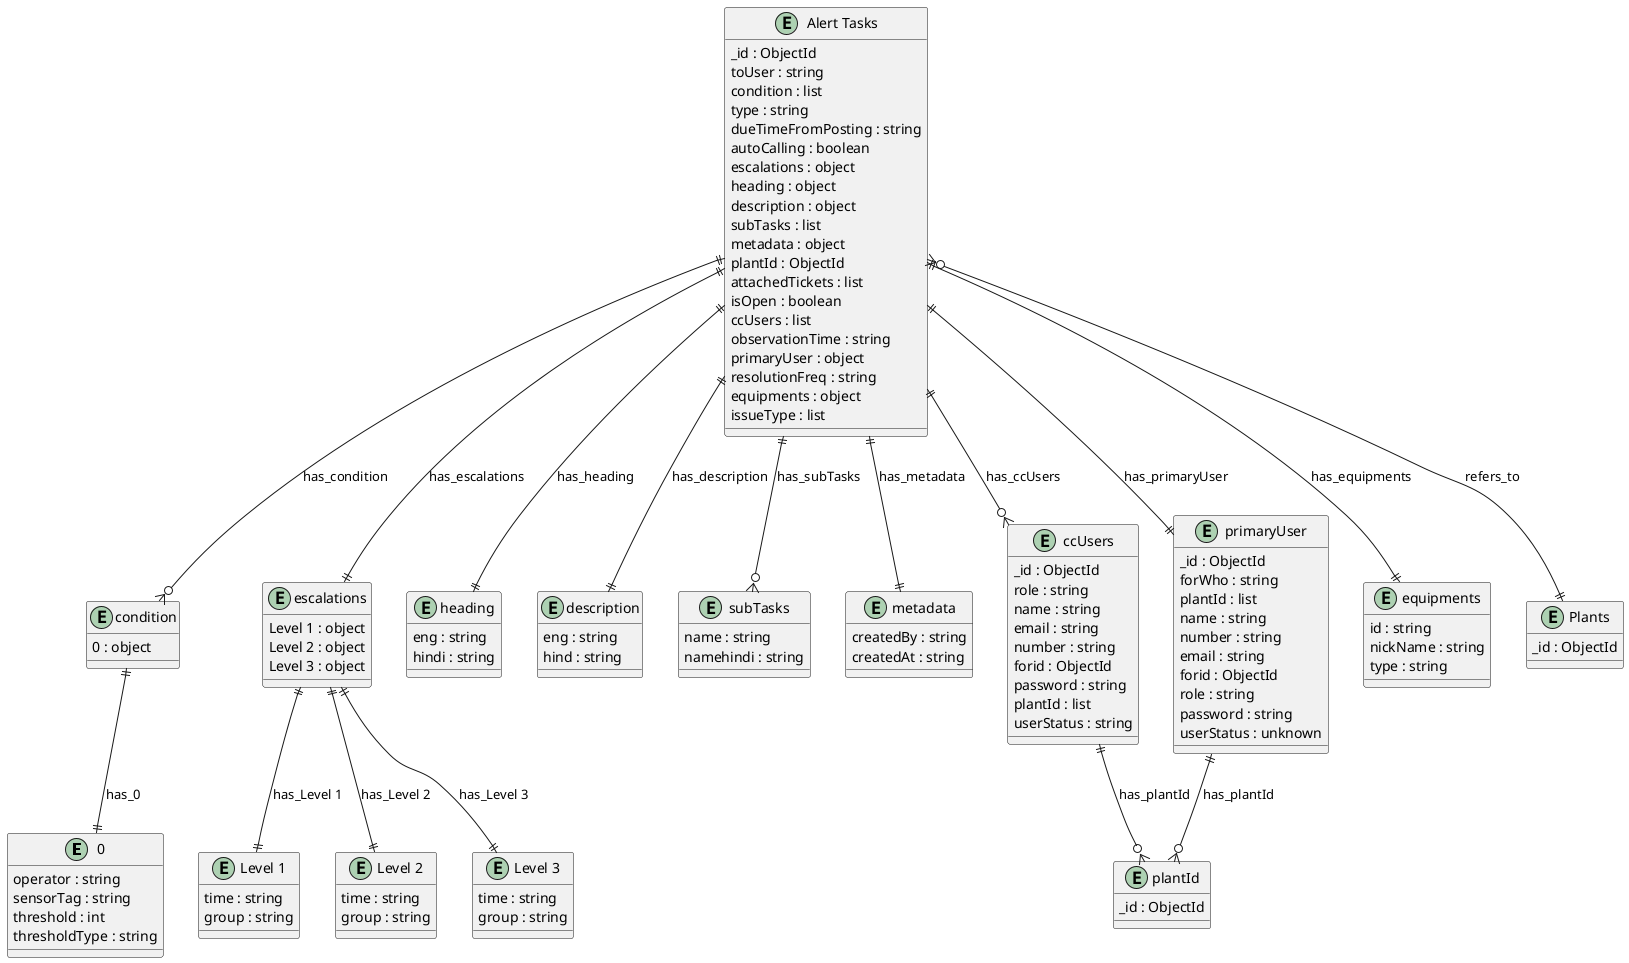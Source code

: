 @startuml Alert_Tasks_Diagram

entity "0" as 0 {
  operator : string
  sensorTag : string
  threshold : int
  thresholdType : string
}

entity "Alert Tasks" as Alert_Tasks {
  _id : ObjectId
  toUser : string
  condition : list
  type : string
  dueTimeFromPosting : string
  autoCalling : boolean
  escalations : object
  heading : object
  description : object
  subTasks : list
  metadata : object
  plantId : ObjectId
  attachedTickets : list
  isOpen : boolean
  ccUsers : list
  observationTime : string
  primaryUser : object
  resolutionFreq : string
  equipments : object
  issueType : list
}

entity "condition" as condition {
  0 : object
}

entity "escalations" as escalations {
  Level 1 : object
  Level 2 : object
  Level 3 : object
}

entity "Level 1" as Level_1 {
  time : string
  group : string
}

entity "Level 2" as Level_2 {
  time : string
  group : string
}

entity "Level 3" as Level_3 {
  time : string
  group : string
}

entity "heading" as heading {
  eng : string
  hindi : string
}

entity "description" as description {
  eng : string
  hind : string
}

entity "subTasks" as subTasks {
  name : string
  namehindi : string
}

entity "metadata" as metadata {
  createdBy : string
  createdAt : string
}

entity "ccUsers" as ccUsers {
  _id : ObjectId
  role : string
  name : string
  email : string
  number : string
  forid : ObjectId
  password : string
  plantId : list
  userStatus : string
}

entity "plantId" as plantId {
  _id : ObjectId
}

entity "primaryUser" as primaryUser {
  _id : ObjectId
  forWho : string
  plantId : list
  name : string
  number : string
  email : string
  forid : ObjectId
  role : string
  password : string
  userStatus : unknown
}

entity "equipments" as equipments {
  id : string
  nickName : string
  type : string
}


' Shared Plant entity
entity "Plants" as Plants {
  _id : ObjectId
}

' Relationships
Alert_Tasks ||--o{ condition : has_condition
condition ||--|| 0 : has_0
Alert_Tasks ||--|| escalations : has_escalations
escalations ||--|| Level_1 : has_Level 1
escalations ||--|| Level_2 : has_Level 2
escalations ||--|| Level_3 : has_Level 3
Alert_Tasks ||--|| heading : has_heading
Alert_Tasks ||--|| description : has_description
Alert_Tasks ||--o{ subTasks : has_subTasks
Alert_Tasks ||--|| metadata : has_metadata
Alert_Tasks }o--|| Plants : refers_to
Alert_Tasks ||--o{ ccUsers : has_ccUsers
ccUsers ||--o{ plantId : has_plantId
Alert_Tasks ||--|| primaryUser : has_primaryUser
primaryUser ||--o{ plantId : has_plantId
Alert_Tasks ||--|| equipments : has_equipments
@enduml